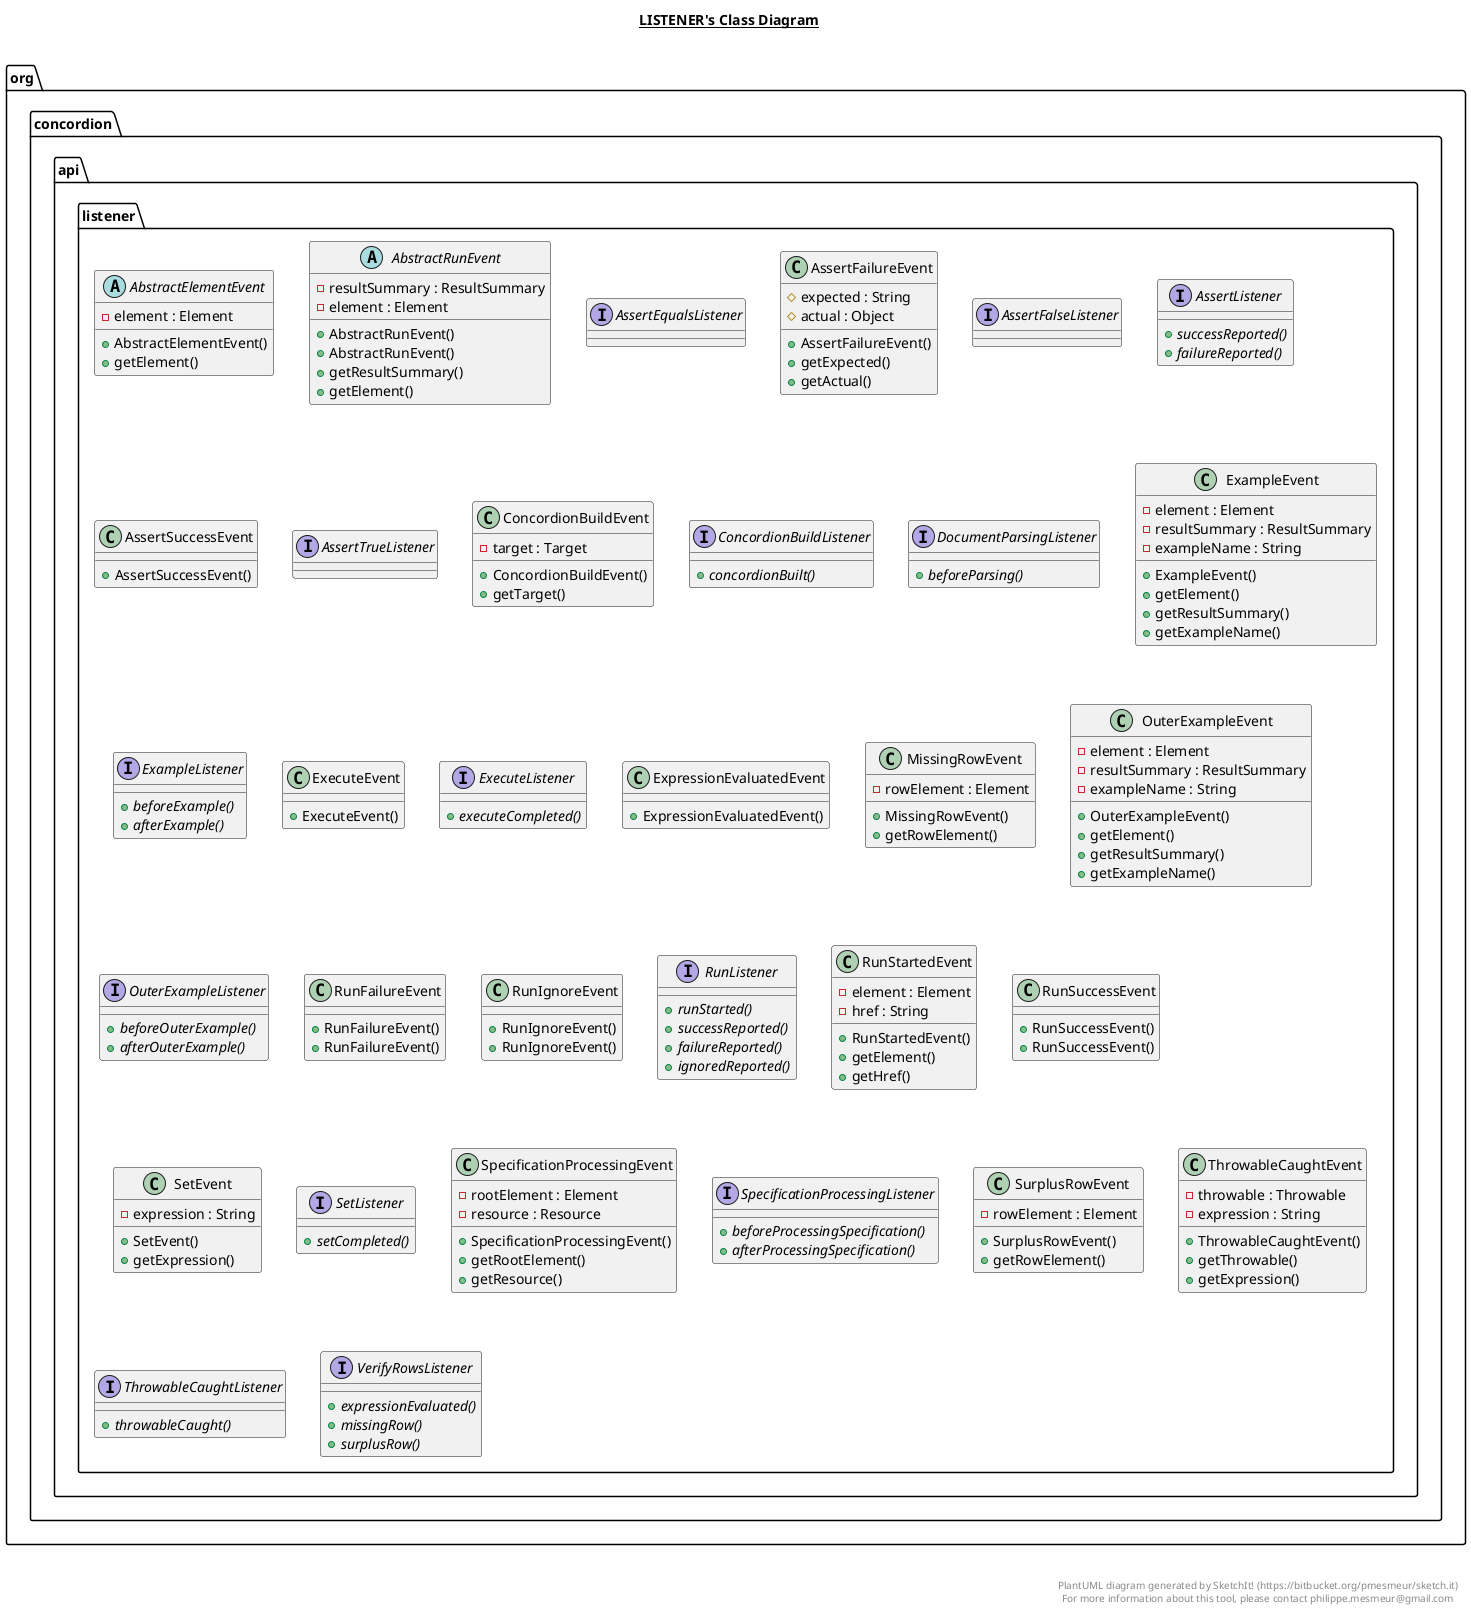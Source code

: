 @startuml

title __LISTENER's Class Diagram__\n

  package org.concordion {
    package org.concordion.api {
      package org.concordion.api.listener {
        abstract class AbstractElementEvent {
            - element : Element
            + AbstractElementEvent()
            + getElement()
        }
      }
    }
  }
  

  package org.concordion {
    package org.concordion.api {
      package org.concordion.api.listener {
        abstract class AbstractRunEvent {
            - resultSummary : ResultSummary
            - element : Element
            + AbstractRunEvent()
            + AbstractRunEvent()
            + getResultSummary()
            + getElement()
        }
      }
    }
  }
  

  package org.concordion {
    package org.concordion.api {
      package org.concordion.api.listener {
        interface AssertEqualsListener {
        }
      }
    }
  }
  

  package org.concordion {
    package org.concordion.api {
      package org.concordion.api.listener {
        class AssertFailureEvent {
            # expected : String
            # actual : Object
            + AssertFailureEvent()
            + getExpected()
            + getActual()
        }
      }
    }
  }
  

  package org.concordion {
    package org.concordion.api {
      package org.concordion.api.listener {
        interface AssertFalseListener {
        }
      }
    }
  }
  

  package org.concordion {
    package org.concordion.api {
      package org.concordion.api.listener {
        interface AssertListener {
            {abstract} + successReported()
            {abstract} + failureReported()
        }
      }
    }
  }
  

  package org.concordion {
    package org.concordion.api {
      package org.concordion.api.listener {
        class AssertSuccessEvent {
            + AssertSuccessEvent()
        }
      }
    }
  }
  

  package org.concordion {
    package org.concordion.api {
      package org.concordion.api.listener {
        interface AssertTrueListener {
        }
      }
    }
  }
  

  package org.concordion {
    package org.concordion.api {
      package org.concordion.api.listener {
        class ConcordionBuildEvent {
            - target : Target
            + ConcordionBuildEvent()
            + getTarget()
        }
      }
    }
  }
  

  package org.concordion {
    package org.concordion.api {
      package org.concordion.api.listener {
        interface ConcordionBuildListener {
            {abstract} + concordionBuilt()
        }
      }
    }
  }
  

  package org.concordion {
    package org.concordion.api {
      package org.concordion.api.listener {
        interface DocumentParsingListener {
            {abstract} + beforeParsing()
        }
      }
    }
  }
  

  package org.concordion {
    package org.concordion.api {
      package org.concordion.api.listener {
        class ExampleEvent {
            - element : Element
            - resultSummary : ResultSummary
            - exampleName : String
            + ExampleEvent()
            + getElement()
            + getResultSummary()
            + getExampleName()
        }
      }
    }
  }
  

  package org.concordion {
    package org.concordion.api {
      package org.concordion.api.listener {
        interface ExampleListener {
            {abstract} + beforeExample()
            {abstract} + afterExample()
        }
      }
    }
  }
  

  package org.concordion {
    package org.concordion.api {
      package org.concordion.api.listener {
        class ExecuteEvent {
            + ExecuteEvent()
        }
      }
    }
  }
  

  package org.concordion {
    package org.concordion.api {
      package org.concordion.api.listener {
        interface ExecuteListener {
            {abstract} + executeCompleted()
        }
      }
    }
  }
  

  package org.concordion {
    package org.concordion.api {
      package org.concordion.api.listener {
        class ExpressionEvaluatedEvent {
            + ExpressionEvaluatedEvent()
        }
      }
    }
  }
  

  package org.concordion {
    package org.concordion.api {
      package org.concordion.api.listener {
        class MissingRowEvent {
            - rowElement : Element
            + MissingRowEvent()
            + getRowElement()
        }
      }
    }
  }
  

  package org.concordion {
    package org.concordion.api {
      package org.concordion.api.listener {
        class OuterExampleEvent {
            - element : Element
            - resultSummary : ResultSummary
            - exampleName : String
            + OuterExampleEvent()
            + getElement()
            + getResultSummary()
            + getExampleName()
        }
      }
    }
  }
  

  package org.concordion {
    package org.concordion.api {
      package org.concordion.api.listener {
        interface OuterExampleListener {
            {abstract} + beforeOuterExample()
            {abstract} + afterOuterExample()
        }
      }
    }
  }
  

  package org.concordion {
    package org.concordion.api {
      package org.concordion.api.listener {
        class RunFailureEvent {
            + RunFailureEvent()
            + RunFailureEvent()
        }
      }
    }
  }
  

  package org.concordion {
    package org.concordion.api {
      package org.concordion.api.listener {
        class RunIgnoreEvent {
            + RunIgnoreEvent()
            + RunIgnoreEvent()
        }
      }
    }
  }
  

  package org.concordion {
    package org.concordion.api {
      package org.concordion.api.listener {
        interface RunListener {
            {abstract} + runStarted()
            {abstract} + successReported()
            {abstract} + failureReported()
            {abstract} + ignoredReported()
        }
      }
    }
  }
  

  package org.concordion {
    package org.concordion.api {
      package org.concordion.api.listener {
        class RunStartedEvent {
            - element : Element
            - href : String
            + RunStartedEvent()
            + getElement()
            + getHref()
        }
      }
    }
  }
  

  package org.concordion {
    package org.concordion.api {
      package org.concordion.api.listener {
        class RunSuccessEvent {
            + RunSuccessEvent()
            + RunSuccessEvent()
        }
      }
    }
  }
  

  package org.concordion {
    package org.concordion.api {
      package org.concordion.api.listener {
        class SetEvent {
            - expression : String
            + SetEvent()
            + getExpression()
        }
      }
    }
  }
  

  package org.concordion {
    package org.concordion.api {
      package org.concordion.api.listener {
        interface SetListener {
            {abstract} + setCompleted()
        }
      }
    }
  }
  

  package org.concordion {
    package org.concordion.api {
      package org.concordion.api.listener {
        class SpecificationProcessingEvent {
            - rootElement : Element
            - resource : Resource
            + SpecificationProcessingEvent()
            + getRootElement()
            + getResource()
        }
      }
    }
  }
  

  package org.concordion {
    package org.concordion.api {
      package org.concordion.api.listener {
        interface SpecificationProcessingListener {
            {abstract} + beforeProcessingSpecification()
            {abstract} + afterProcessingSpecification()
        }
      }
    }
  }
  

  package org.concordion {
    package org.concordion.api {
      package org.concordion.api.listener {
        class SurplusRowEvent {
            - rowElement : Element
            + SurplusRowEvent()
            + getRowElement()
        }
      }
    }
  }
  

  package org.concordion {
    package org.concordion.api {
      package org.concordion.api.listener {
        class ThrowableCaughtEvent {
            - throwable : Throwable
            - expression : String
            + ThrowableCaughtEvent()
            + getThrowable()
            + getExpression()
        }
      }
    }
  }
  

  package org.concordion {
    package org.concordion.api {
      package org.concordion.api.listener {
        interface ThrowableCaughtListener {
            {abstract} + throwableCaught()
        }
      }
    }
  }
  

  package org.concordion {
    package org.concordion.api {
      package org.concordion.api.listener {
        interface VerifyRowsListener {
            {abstract} + expressionEvaluated()
            {abstract} + missingRow()
            {abstract} + surplusRow()
        }
      }
    }
  }
  



right footer


PlantUML diagram generated by SketchIt! (https://bitbucket.org/pmesmeur/sketch.it)
For more information about this tool, please contact philippe.mesmeur@gmail.com
endfooter

@enduml

